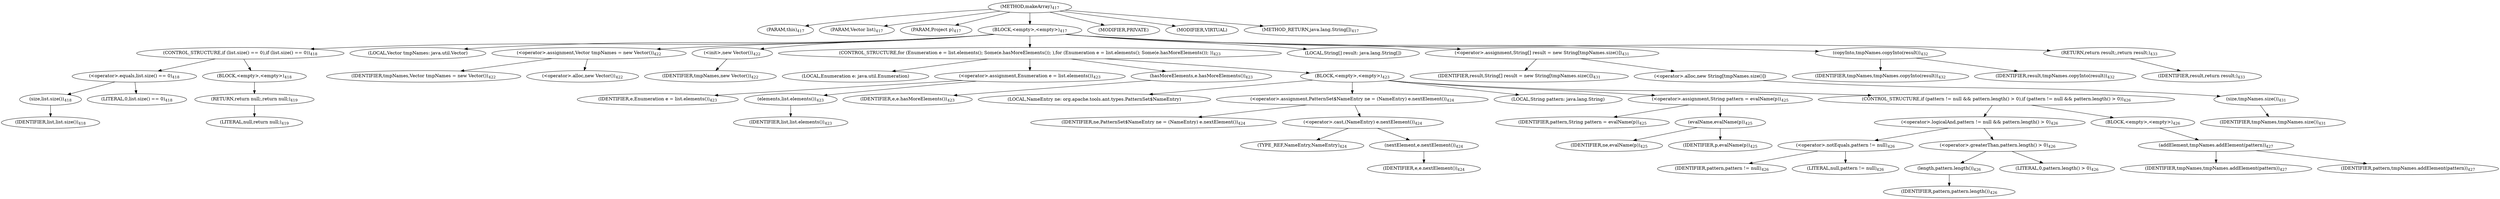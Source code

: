 digraph "makeArray" {  
"943" [label = <(METHOD,makeArray)<SUB>417</SUB>> ]
"944" [label = <(PARAM,this)<SUB>417</SUB>> ]
"945" [label = <(PARAM,Vector list)<SUB>417</SUB>> ]
"946" [label = <(PARAM,Project p)<SUB>417</SUB>> ]
"947" [label = <(BLOCK,&lt;empty&gt;,&lt;empty&gt;)<SUB>417</SUB>> ]
"948" [label = <(CONTROL_STRUCTURE,if (list.size() == 0),if (list.size() == 0))<SUB>418</SUB>> ]
"949" [label = <(&lt;operator&gt;.equals,list.size() == 0)<SUB>418</SUB>> ]
"950" [label = <(size,list.size())<SUB>418</SUB>> ]
"951" [label = <(IDENTIFIER,list,list.size())<SUB>418</SUB>> ]
"952" [label = <(LITERAL,0,list.size() == 0)<SUB>418</SUB>> ]
"953" [label = <(BLOCK,&lt;empty&gt;,&lt;empty&gt;)<SUB>418</SUB>> ]
"954" [label = <(RETURN,return null;,return null;)<SUB>419</SUB>> ]
"955" [label = <(LITERAL,null,return null;)<SUB>419</SUB>> ]
"104" [label = <(LOCAL,Vector tmpNames: java.util.Vector)> ]
"956" [label = <(&lt;operator&gt;.assignment,Vector tmpNames = new Vector())<SUB>422</SUB>> ]
"957" [label = <(IDENTIFIER,tmpNames,Vector tmpNames = new Vector())<SUB>422</SUB>> ]
"958" [label = <(&lt;operator&gt;.alloc,new Vector())<SUB>422</SUB>> ]
"959" [label = <(&lt;init&gt;,new Vector())<SUB>422</SUB>> ]
"103" [label = <(IDENTIFIER,tmpNames,new Vector())<SUB>422</SUB>> ]
"960" [label = <(CONTROL_STRUCTURE,for (Enumeration e = list.elements(); Some(e.hasMoreElements()); ),for (Enumeration e = list.elements(); Some(e.hasMoreElements()); ))<SUB>423</SUB>> ]
"961" [label = <(LOCAL,Enumeration e: java.util.Enumeration)> ]
"962" [label = <(&lt;operator&gt;.assignment,Enumeration e = list.elements())<SUB>423</SUB>> ]
"963" [label = <(IDENTIFIER,e,Enumeration e = list.elements())<SUB>423</SUB>> ]
"964" [label = <(elements,list.elements())<SUB>423</SUB>> ]
"965" [label = <(IDENTIFIER,list,list.elements())<SUB>423</SUB>> ]
"966" [label = <(hasMoreElements,e.hasMoreElements())<SUB>423</SUB>> ]
"967" [label = <(IDENTIFIER,e,e.hasMoreElements())<SUB>423</SUB>> ]
"968" [label = <(BLOCK,&lt;empty&gt;,&lt;empty&gt;)<SUB>423</SUB>> ]
"969" [label = <(LOCAL,NameEntry ne: org.apache.tools.ant.types.PatternSet$NameEntry)> ]
"970" [label = <(&lt;operator&gt;.assignment,PatternSet$NameEntry ne = (NameEntry) e.nextElement())<SUB>424</SUB>> ]
"971" [label = <(IDENTIFIER,ne,PatternSet$NameEntry ne = (NameEntry) e.nextElement())<SUB>424</SUB>> ]
"972" [label = <(&lt;operator&gt;.cast,(NameEntry) e.nextElement())<SUB>424</SUB>> ]
"973" [label = <(TYPE_REF,NameEntry,NameEntry)<SUB>424</SUB>> ]
"974" [label = <(nextElement,e.nextElement())<SUB>424</SUB>> ]
"975" [label = <(IDENTIFIER,e,e.nextElement())<SUB>424</SUB>> ]
"976" [label = <(LOCAL,String pattern: java.lang.String)> ]
"977" [label = <(&lt;operator&gt;.assignment,String pattern = evalName(p))<SUB>425</SUB>> ]
"978" [label = <(IDENTIFIER,pattern,String pattern = evalName(p))<SUB>425</SUB>> ]
"979" [label = <(evalName,evalName(p))<SUB>425</SUB>> ]
"980" [label = <(IDENTIFIER,ne,evalName(p))<SUB>425</SUB>> ]
"981" [label = <(IDENTIFIER,p,evalName(p))<SUB>425</SUB>> ]
"982" [label = <(CONTROL_STRUCTURE,if (pattern != null &amp;&amp; pattern.length() &gt; 0),if (pattern != null &amp;&amp; pattern.length() &gt; 0))<SUB>426</SUB>> ]
"983" [label = <(&lt;operator&gt;.logicalAnd,pattern != null &amp;&amp; pattern.length() &gt; 0)<SUB>426</SUB>> ]
"984" [label = <(&lt;operator&gt;.notEquals,pattern != null)<SUB>426</SUB>> ]
"985" [label = <(IDENTIFIER,pattern,pattern != null)<SUB>426</SUB>> ]
"986" [label = <(LITERAL,null,pattern != null)<SUB>426</SUB>> ]
"987" [label = <(&lt;operator&gt;.greaterThan,pattern.length() &gt; 0)<SUB>426</SUB>> ]
"988" [label = <(length,pattern.length())<SUB>426</SUB>> ]
"989" [label = <(IDENTIFIER,pattern,pattern.length())<SUB>426</SUB>> ]
"990" [label = <(LITERAL,0,pattern.length() &gt; 0)<SUB>426</SUB>> ]
"991" [label = <(BLOCK,&lt;empty&gt;,&lt;empty&gt;)<SUB>426</SUB>> ]
"992" [label = <(addElement,tmpNames.addElement(pattern))<SUB>427</SUB>> ]
"993" [label = <(IDENTIFIER,tmpNames,tmpNames.addElement(pattern))<SUB>427</SUB>> ]
"994" [label = <(IDENTIFIER,pattern,tmpNames.addElement(pattern))<SUB>427</SUB>> ]
"995" [label = <(LOCAL,String[] result: java.lang.String[])> ]
"996" [label = <(&lt;operator&gt;.assignment,String[] result = new String[tmpNames.size()])<SUB>431</SUB>> ]
"997" [label = <(IDENTIFIER,result,String[] result = new String[tmpNames.size()])<SUB>431</SUB>> ]
"998" [label = <(&lt;operator&gt;.alloc,new String[tmpNames.size()])> ]
"999" [label = <(size,tmpNames.size())<SUB>431</SUB>> ]
"1000" [label = <(IDENTIFIER,tmpNames,tmpNames.size())<SUB>431</SUB>> ]
"1001" [label = <(copyInto,tmpNames.copyInto(result))<SUB>432</SUB>> ]
"1002" [label = <(IDENTIFIER,tmpNames,tmpNames.copyInto(result))<SUB>432</SUB>> ]
"1003" [label = <(IDENTIFIER,result,tmpNames.copyInto(result))<SUB>432</SUB>> ]
"1004" [label = <(RETURN,return result;,return result;)<SUB>433</SUB>> ]
"1005" [label = <(IDENTIFIER,result,return result;)<SUB>433</SUB>> ]
"1006" [label = <(MODIFIER,PRIVATE)> ]
"1007" [label = <(MODIFIER,VIRTUAL)> ]
"1008" [label = <(METHOD_RETURN,java.lang.String[])<SUB>417</SUB>> ]
  "943" -> "944" 
  "943" -> "945" 
  "943" -> "946" 
  "943" -> "947" 
  "943" -> "1006" 
  "943" -> "1007" 
  "943" -> "1008" 
  "947" -> "948" 
  "947" -> "104" 
  "947" -> "956" 
  "947" -> "959" 
  "947" -> "960" 
  "947" -> "995" 
  "947" -> "996" 
  "947" -> "1001" 
  "947" -> "1004" 
  "948" -> "949" 
  "948" -> "953" 
  "949" -> "950" 
  "949" -> "952" 
  "950" -> "951" 
  "953" -> "954" 
  "954" -> "955" 
  "956" -> "957" 
  "956" -> "958" 
  "959" -> "103" 
  "960" -> "961" 
  "960" -> "962" 
  "960" -> "966" 
  "960" -> "968" 
  "962" -> "963" 
  "962" -> "964" 
  "964" -> "965" 
  "966" -> "967" 
  "968" -> "969" 
  "968" -> "970" 
  "968" -> "976" 
  "968" -> "977" 
  "968" -> "982" 
  "970" -> "971" 
  "970" -> "972" 
  "972" -> "973" 
  "972" -> "974" 
  "974" -> "975" 
  "977" -> "978" 
  "977" -> "979" 
  "979" -> "980" 
  "979" -> "981" 
  "982" -> "983" 
  "982" -> "991" 
  "983" -> "984" 
  "983" -> "987" 
  "984" -> "985" 
  "984" -> "986" 
  "987" -> "988" 
  "987" -> "990" 
  "988" -> "989" 
  "991" -> "992" 
  "992" -> "993" 
  "992" -> "994" 
  "996" -> "997" 
  "996" -> "998" 
  "998" -> "999" 
  "999" -> "1000" 
  "1001" -> "1002" 
  "1001" -> "1003" 
  "1004" -> "1005" 
}
